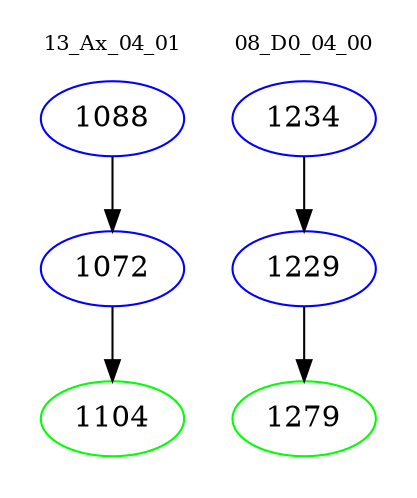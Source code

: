 digraph{
subgraph cluster_0 {
color = white
label = "13_Ax_04_01";
fontsize=10;
T0_1088 [label="1088", color="blue"]
T0_1088 -> T0_1072 [color="black"]
T0_1072 [label="1072", color="blue"]
T0_1072 -> T0_1104 [color="black"]
T0_1104 [label="1104", color="green"]
}
subgraph cluster_1 {
color = white
label = "08_D0_04_00";
fontsize=10;
T1_1234 [label="1234", color="blue"]
T1_1234 -> T1_1229 [color="black"]
T1_1229 [label="1229", color="blue"]
T1_1229 -> T1_1279 [color="black"]
T1_1279 [label="1279", color="green"]
}
}
